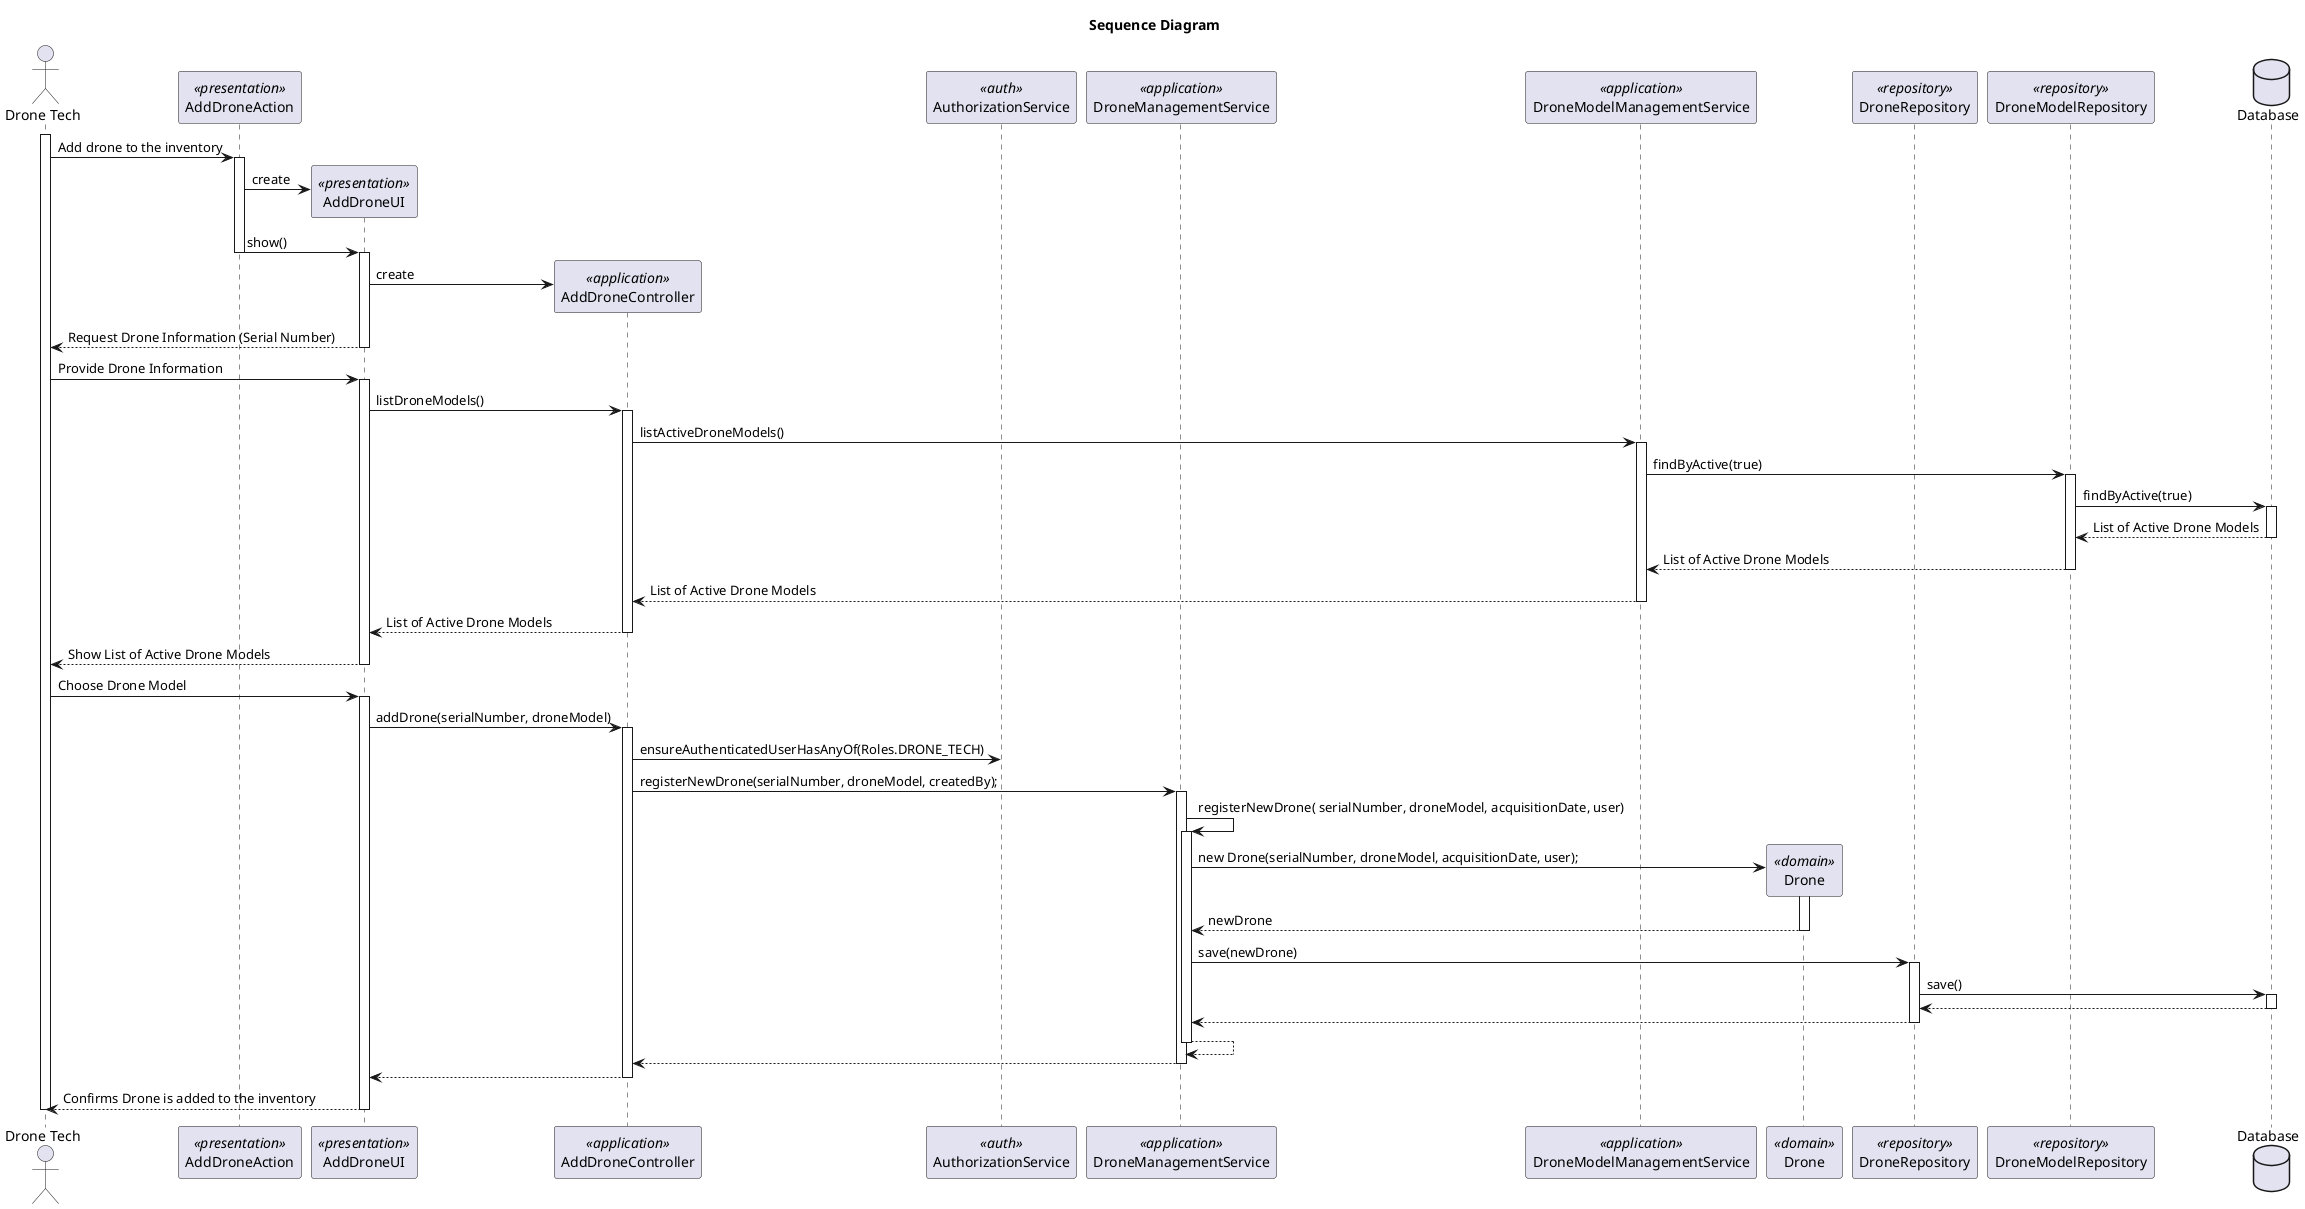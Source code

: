 @startuml
title Sequence Diagram

actor "Drone Tech" as Actor
participant "AddDroneAction" as Action <<presentation>>
participant "AddDroneUI" as UI <<presentation>>
participant "AddDroneController" as Controller <<application>>
participant "AuthorizationService" as AuthorizationService <<auth>>
participant "DroneManagementService" as DroneManagementService <<application>>
participant "DroneModelManagementService" as DroneModelManagementService <<application>>
participant "Drone" as Drone <<domain>>
participant "DroneRepository" as DroneRepository <<repository>>
participant "DroneModelRepository" as DroneModelRepository <<repository>>

database "Database" as Database

activate Actor

Actor -> Action: Add drone to the inventory

activate Action

Action -> UI** : create
Action -> UI: show()

deactivate Action

    activate UI

UI -> Controller** : create
UI --> Actor: Request Drone Information (Serial Number)
    deactivate UI

 Actor -> UI: Provide Drone Information
  activate UI

UI -> Controller: listDroneModels()
    activate Controller

        Controller -> DroneModelManagementService: listActiveDroneModels()
            activate DroneModelManagementService

                DroneModelManagementService -> DroneModelRepository: findByActive(true)
                    activate DroneModelRepository

                        DroneModelRepository -> Database:  findByActive(true)
                            activate Database

                                Database --> DroneModelRepository: List of Active Drone Models
                            deactivate Database
                        DroneModelRepository --> DroneModelManagementService: List of Active Drone Models
                    deactivate DroneModelRepository


                DroneModelManagementService --> Controller: List of Active Drone Models
            deactivate DroneModelManagementService

        Controller --> UI: List of Active Drone Models
    deactivate Controller

UI --> Actor: Show List of Active Drone Models
deactivate UI

Actor -> UI: Choose Drone Model


    activate UI

        UI -> Controller : addDrone(serialNumber, droneModel)
            activate Controller

                Controller -> AuthorizationService : ensureAuthenticatedUserHasAnyOf(Roles.DRONE_TECH)

                Controller -> DroneManagementService : registerNewDrone(serialNumber, droneModel, createdBy);
                activate DroneManagementService

                    DroneManagementService -> DroneManagementService: registerNewDrone( serialNumber, droneModel, acquisitionDate, user)
                    Activate DroneManagementService

                    DroneManagementService -> Drone** : new Drone(serialNumber, droneModel, acquisitionDate, user);
                                activate Drone

                                   Drone --> DroneManagementService : newDrone
                                deactivate Drone

                    DroneManagementService -> DroneRepository : save(newDrone)

                    activate DroneRepository

                             DroneRepository -> Database : save()
                             activate Database

                                Database --> DroneRepository
                             deactivate Database

                             DroneRepository --> DroneManagementService
                    deactivate DroneRepository
                    DroneManagementService --> DroneManagementService
                    deactivate DroneManagementService

                    DroneManagementService --> Controller
                deactivate DroneManagementService

                Controller --> UI
            deactivate Controller
        UI --> Actor : Confirms Drone is added to the inventory
        deactivate UI
deactivate Actor

@enduml
